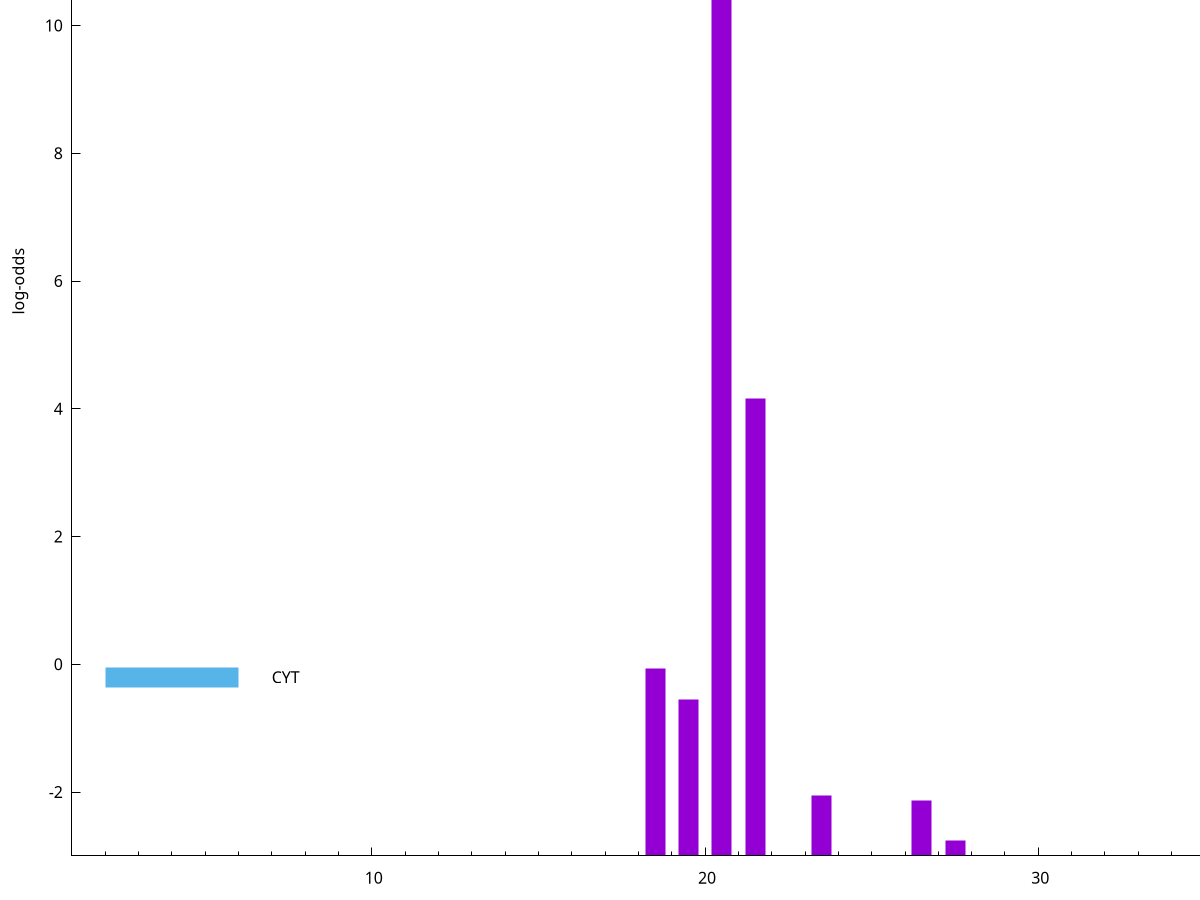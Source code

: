 set title "LipoP predictions for SRR4017833.gff"
set size 2., 1.4
set xrange [1:70] 
set mxtics 10
set yrange [-3:15]
set y2range [0:18]
set ylabel "log-odds"
set term postscript eps color solid "Helvetica" 30
set output "SRR4017833.gff10.eps"
set arrow from 2,11.0282 to 6,11.0282 nohead lt 1 lw 20
set label "SpI" at 7,11.0282
set arrow from 2,-0.200913 to 6,-0.200913 nohead lt 3 lw 20
set label "CYT" at 7,-0.200913
set arrow from 2,11.0282 to 6,11.0282 nohead lt 1 lw 20
set label "SpI" at 7,11.0282
# NOTE: The scores below are the log-odds scores with the threshold
# NOTE: subtracted (a hack to make gnuplot make the histogram all
# NOTE: look nice).
plot "-" axes x1y2 title "" with impulses lt 1 lw 20
20.500000 14.014200
21.500000 7.156150
18.500000 2.936946
19.500000 2.451666
23.500000 0.951500
26.500000 0.867150
27.500000 0.239400
e
exit
